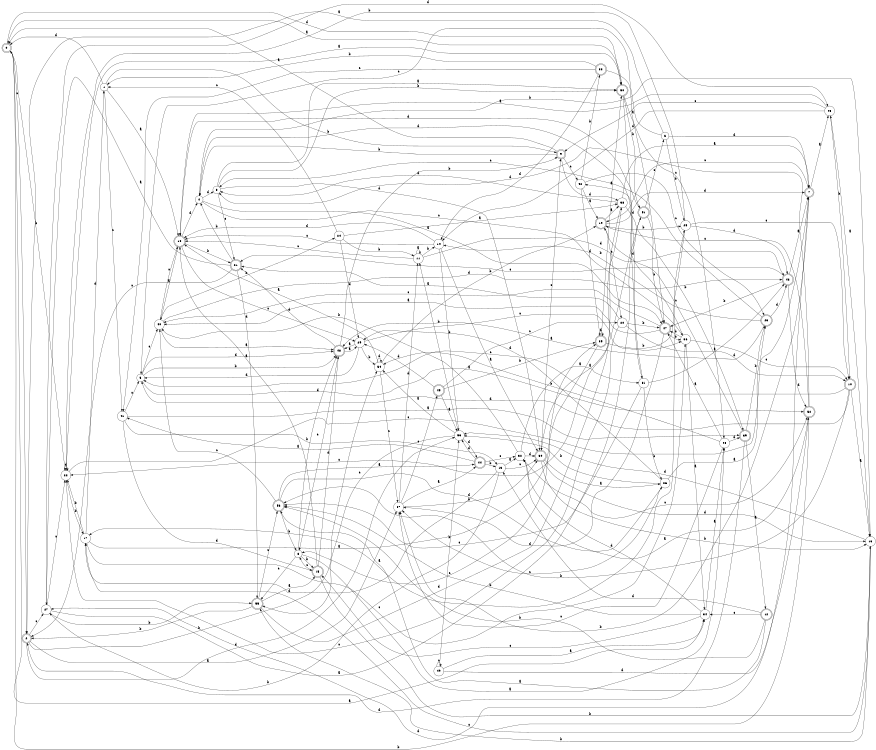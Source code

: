 digraph n46_1 {
__start0 [label="" shape="none"];

rankdir=LR;
size="8,5";

s0 [style="rounded,filled", color="black", fillcolor="white" shape="doublecircle", label="0"];
s1 [style="filled", color="black", fillcolor="white" shape="circle", label="1"];
s2 [style="rounded,filled", color="black", fillcolor="white" shape="doublecircle", label="2"];
s3 [style="filled", color="black", fillcolor="white" shape="circle", label="3"];
s4 [style="filled", color="black", fillcolor="white" shape="circle", label="4"];
s5 [style="filled", color="black", fillcolor="white" shape="circle", label="5"];
s6 [style="filled", color="black", fillcolor="white" shape="circle", label="6"];
s7 [style="rounded,filled", color="black", fillcolor="white" shape="doublecircle", label="7"];
s8 [style="filled", color="black", fillcolor="white" shape="circle", label="8"];
s9 [style="rounded,filled", color="black", fillcolor="white" shape="doublecircle", label="9"];
s10 [style="rounded,filled", color="black", fillcolor="white" shape="doublecircle", label="10"];
s11 [style="filled", color="black", fillcolor="white" shape="circle", label="11"];
s12 [style="rounded,filled", color="black", fillcolor="white" shape="doublecircle", label="12"];
s13 [style="filled", color="black", fillcolor="white" shape="circle", label="13"];
s14 [style="filled", color="black", fillcolor="white" shape="circle", label="14"];
s15 [style="rounded,filled", color="black", fillcolor="white" shape="doublecircle", label="15"];
s16 [style="filled", color="black", fillcolor="white" shape="circle", label="16"];
s17 [style="filled", color="black", fillcolor="white" shape="circle", label="17"];
s18 [style="rounded,filled", color="black", fillcolor="white" shape="doublecircle", label="18"];
s19 [style="rounded,filled", color="black", fillcolor="white" shape="doublecircle", label="19"];
s20 [style="filled", color="black", fillcolor="white" shape="circle", label="20"];
s21 [style="rounded,filled", color="black", fillcolor="white" shape="doublecircle", label="21"];
s22 [style="filled", color="black", fillcolor="white" shape="circle", label="22"];
s23 [style="rounded,filled", color="black", fillcolor="white" shape="doublecircle", label="23"];
s24 [style="filled", color="black", fillcolor="white" shape="circle", label="24"];
s25 [style="filled", color="black", fillcolor="white" shape="circle", label="25"];
s26 [style="filled", color="black", fillcolor="white" shape="circle", label="26"];
s27 [style="filled", color="black", fillcolor="white" shape="circle", label="27"];
s28 [style="filled", color="black", fillcolor="white" shape="circle", label="28"];
s29 [style="filled", color="black", fillcolor="white" shape="circle", label="29"];
s30 [style="rounded,filled", color="black", fillcolor="white" shape="doublecircle", label="30"];
s31 [style="filled", color="black", fillcolor="white" shape="circle", label="31"];
s32 [style="filled", color="black", fillcolor="white" shape="circle", label="32"];
s33 [style="rounded,filled", color="black", fillcolor="white" shape="doublecircle", label="33"];
s34 [style="filled", color="black", fillcolor="white" shape="circle", label="34"];
s35 [style="rounded,filled", color="black", fillcolor="white" shape="doublecircle", label="35"];
s36 [style="filled", color="black", fillcolor="white" shape="circle", label="36"];
s37 [style="filled", color="black", fillcolor="white" shape="circle", label="37"];
s38 [style="filled", color="black", fillcolor="white" shape="circle", label="38"];
s39 [style="rounded,filled", color="black", fillcolor="white" shape="doublecircle", label="39"];
s40 [style="filled", color="black", fillcolor="white" shape="circle", label="40"];
s41 [style="filled", color="black", fillcolor="white" shape="circle", label="41"];
s42 [style="filled", color="black", fillcolor="white" shape="circle", label="42"];
s43 [style="rounded,filled", color="black", fillcolor="white" shape="doublecircle", label="43"];
s44 [style="rounded,filled", color="black", fillcolor="white" shape="doublecircle", label="44"];
s45 [style="rounded,filled", color="black", fillcolor="white" shape="doublecircle", label="45"];
s46 [style="filled", color="black", fillcolor="white" shape="circle", label="46"];
s47 [style="rounded,filled", color="black", fillcolor="white" shape="doublecircle", label="47"];
s48 [style="rounded,filled", color="black", fillcolor="white" shape="doublecircle", label="48"];
s49 [style="filled", color="black", fillcolor="white" shape="circle", label="49"];
s50 [style="rounded,filled", color="black", fillcolor="white" shape="doublecircle", label="50"];
s51 [style="rounded,filled", color="black", fillcolor="white" shape="doublecircle", label="51"];
s52 [style="rounded,filled", color="black", fillcolor="white" shape="doublecircle", label="52"];
s53 [style="filled", color="black", fillcolor="white" shape="circle", label="53"];
s54 [style="filled", color="black", fillcolor="white" shape="circle", label="54"];
s55 [style="rounded,filled", color="black", fillcolor="white" shape="doublecircle", label="55"];
s56 [style="rounded,filled", color="black", fillcolor="white" shape="doublecircle", label="56"];
s0 -> s34 [label="a"];
s0 -> s22 [label="b"];
s0 -> s2 [label="c"];
s0 -> s50 [label="d"];
s1 -> s18 [label="a"];
s1 -> s9 [label="b"];
s1 -> s41 [label="c"];
s1 -> s0 [label="d"];
s2 -> s37 [label="a"];
s2 -> s54 [label="b"];
s2 -> s27 [label="c"];
s2 -> s53 [label="d"];
s3 -> s50 [label="a"];
s3 -> s50 [label="b"];
s3 -> s21 [label="c"];
s3 -> s30 [label="d"];
s4 -> s47 [label="a"];
s4 -> s16 [label="b"];
s4 -> s36 [label="c"];
s4 -> s3 [label="d"];
s5 -> s52 [label="a"];
s5 -> s48 [label="b"];
s5 -> s40 [label="c"];
s5 -> s48 [label="d"];
s6 -> s2 [label="a"];
s6 -> s25 [label="b"];
s6 -> s5 [label="c"];
s6 -> s7 [label="d"];
s7 -> s46 [label="a"];
s7 -> s37 [label="b"];
s7 -> s19 [label="c"];
s7 -> s27 [label="d"];
s8 -> s28 [label="a"];
s8 -> s15 [label="b"];
s8 -> s55 [label="c"];
s8 -> s48 [label="d"];
s9 -> s0 [label="a"];
s9 -> s4 [label="b"];
s9 -> s42 [label="c"];
s9 -> s38 [label="d"];
s10 -> s16 [label="a"];
s10 -> s56 [label="b"];
s10 -> s5 [label="c"];
s10 -> s5 [label="d"];
s11 -> s11 [label="a"];
s11 -> s14 [label="b"];
s11 -> s18 [label="c"];
s11 -> s43 [label="d"];
s12 -> s56 [label="a"];
s12 -> s56 [label="b"];
s12 -> s34 [label="c"];
s12 -> s13 [label="d"];
s13 -> s32 [label="a"];
s13 -> s27 [label="b"];
s13 -> s30 [label="c"];
s13 -> s17 [label="d"];
s14 -> s30 [label="a"];
s14 -> s53 [label="b"];
s14 -> s18 [label="c"];
s14 -> s18 [label="d"];
s15 -> s18 [label="a"];
s15 -> s16 [label="b"];
s15 -> s8 [label="c"];
s15 -> s48 [label="d"];
s16 -> s46 [label="a"];
s16 -> s55 [label="b"];
s16 -> s17 [label="c"];
s16 -> s53 [label="d"];
s17 -> s35 [label="a"];
s17 -> s22 [label="b"];
s17 -> s36 [label="c"];
s17 -> s1 [label="d"];
s18 -> s40 [label="a"];
s18 -> s21 [label="b"];
s18 -> s29 [label="c"];
s18 -> s4 [label="d"];
s19 -> s38 [label="a"];
s19 -> s25 [label="b"];
s19 -> s20 [label="c"];
s19 -> s7 [label="d"];
s20 -> s21 [label="a"];
s20 -> s47 [label="b"];
s20 -> s22 [label="c"];
s20 -> s10 [label="d"];
s21 -> s27 [label="a"];
s21 -> s4 [label="b"];
s21 -> s2 [label="c"];
s21 -> s55 [label="d"];
s22 -> s50 [label="a"];
s22 -> s17 [label="b"];
s22 -> s23 [label="c"];
s22 -> s22 [label="d"];
s23 -> s48 [label="a"];
s23 -> s14 [label="b"];
s23 -> s3 [label="c"];
s23 -> s43 [label="d"];
s24 -> s38 [label="a"];
s24 -> s11 [label="b"];
s24 -> s1 [label="c"];
s24 -> s29 [label="d"];
s25 -> s17 [label="a"];
s25 -> s22 [label="b"];
s25 -> s10 [label="c"];
s25 -> s43 [label="d"];
s26 -> s7 [label="a"];
s26 -> s53 [label="b"];
s26 -> s37 [label="c"];
s26 -> s29 [label="d"];
s27 -> s51 [label="a"];
s27 -> s55 [label="b"];
s27 -> s22 [label="c"];
s27 -> s46 [label="d"];
s28 -> s47 [label="a"];
s28 -> s54 [label="b"];
s28 -> s37 [label="c"];
s28 -> s39 [label="d"];
s29 -> s48 [label="a"];
s29 -> s54 [label="b"];
s29 -> s36 [label="c"];
s29 -> s5 [label="d"];
s30 -> s26 [label="a"];
s30 -> s16 [label="b"];
s30 -> s9 [label="c"];
s30 -> s16 [label="d"];
s31 -> s43 [label="a"];
s31 -> s26 [label="b"];
s31 -> s56 [label="c"];
s31 -> s4 [label="d"];
s32 -> s31 [label="a"];
s32 -> s40 [label="b"];
s32 -> s52 [label="c"];
s32 -> s30 [label="d"];
s33 -> s47 [label="a"];
s33 -> s1 [label="b"];
s33 -> s41 [label="c"];
s33 -> s14 [label="d"];
s34 -> s28 [label="a"];
s34 -> s56 [label="b"];
s34 -> s15 [label="c"];
s34 -> s32 [label="d"];
s35 -> s50 [label="a"];
s35 -> s25 [label="b"];
s35 -> s8 [label="c"];
s35 -> s35 [label="d"];
s36 -> s34 [label="a"];
s36 -> s47 [label="b"];
s36 -> s10 [label="c"];
s36 -> s42 [label="d"];
s37 -> s44 [label="a"];
s37 -> s30 [label="b"];
s37 -> s45 [label="c"];
s37 -> s11 [label="d"];
s38 -> s7 [label="a"];
s38 -> s39 [label="b"];
s38 -> s22 [label="c"];
s38 -> s3 [label="d"];
s39 -> s12 [label="a"];
s39 -> s23 [label="b"];
s39 -> s19 [label="c"];
s39 -> s2 [label="d"];
s40 -> s48 [label="a"];
s40 -> s24 [label="b"];
s40 -> s18 [label="c"];
s40 -> s43 [label="d"];
s41 -> s39 [label="a"];
s41 -> s13 [label="b"];
s41 -> s5 [label="c"];
s41 -> s15 [label="d"];
s42 -> s19 [label="a"];
s42 -> s33 [label="b"];
s42 -> s23 [label="c"];
s42 -> s35 [label="d"];
s43 -> s7 [label="a"];
s43 -> s47 [label="b"];
s43 -> s21 [label="c"];
s43 -> s52 [label="d"];
s44 -> s41 [label="a"];
s44 -> s13 [label="b"];
s44 -> s32 [label="c"];
s44 -> s53 [label="d"];
s45 -> s53 [label="a"];
s45 -> s35 [label="b"];
s45 -> s20 [label="c"];
s45 -> s29 [label="d"];
s46 -> s18 [label="a"];
s46 -> s10 [label="b"];
s46 -> s9 [label="c"];
s46 -> s14 [label="d"];
s47 -> s40 [label="a"];
s47 -> s36 [label="b"];
s47 -> s40 [label="c"];
s47 -> s37 [label="d"];
s48 -> s29 [label="a"];
s48 -> s9 [label="b"];
s48 -> s8 [label="c"];
s48 -> s21 [label="d"];
s49 -> s34 [label="a"];
s49 -> s53 [label="b"];
s49 -> s49 [label="c"];
s49 -> s52 [label="d"];
s50 -> s0 [label="a"];
s50 -> s51 [label="b"];
s50 -> s28 [label="c"];
s50 -> s31 [label="d"];
s51 -> s30 [label="a"];
s51 -> s47 [label="b"];
s51 -> s6 [label="c"];
s51 -> s18 [label="d"];
s52 -> s32 [label="a"];
s52 -> s0 [label="b"];
s52 -> s19 [label="c"];
s52 -> s3 [label="d"];
s53 -> s54 [label="a"];
s53 -> s11 [label="b"];
s53 -> s55 [label="c"];
s53 -> s44 [label="d"];
s54 -> s18 [label="a"];
s54 -> s19 [label="b"];
s54 -> s37 [label="c"];
s54 -> s54 [label="d"];
s55 -> s15 [label="a"];
s55 -> s2 [label="b"];
s55 -> s56 [label="c"];
s55 -> s38 [label="d"];
s56 -> s44 [label="a"];
s56 -> s8 [label="b"];
s56 -> s40 [label="c"];
s56 -> s26 [label="d"];

}